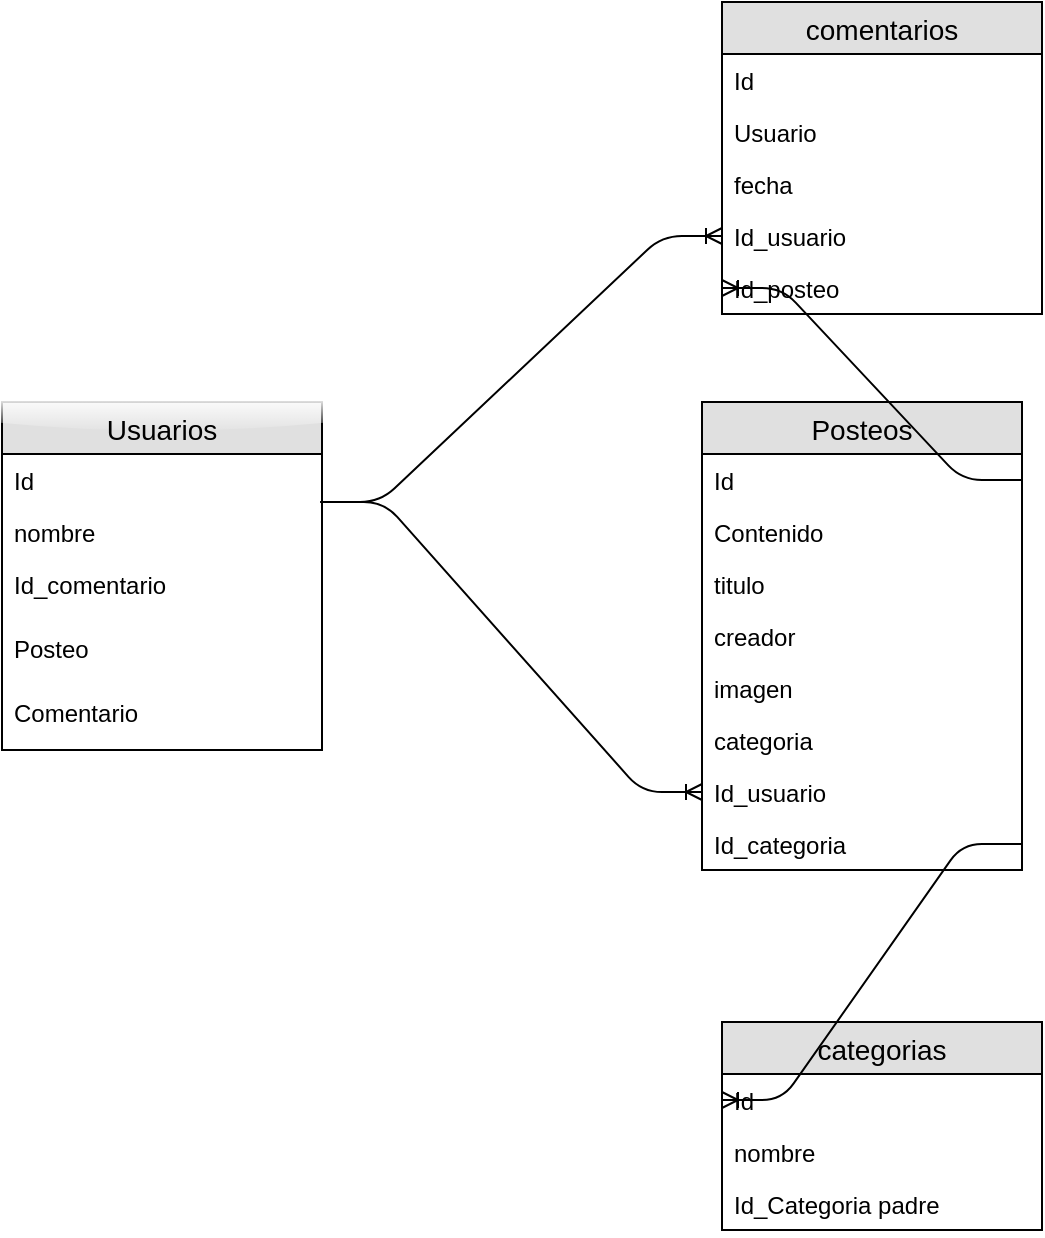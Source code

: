 <mxfile version="10.7.5" type="device"><diagram id="WCTQEQTLGCUz0PHnMpwo" name="Página-1"><mxGraphModel dx="1154" dy="741" grid="1" gridSize="10" guides="1" tooltips="1" connect="1" arrows="1" fold="1" page="1" pageScale="1" pageWidth="827" pageHeight="1169" math="0" shadow="0"><root><mxCell id="0"/><mxCell id="1" parent="0"/><mxCell id="6HGPqtGRIIwzpMmkYRlc-3" value="Usuarios" style="swimlane;fontStyle=0;childLayout=stackLayout;horizontal=1;startSize=26;fillColor=#e0e0e0;horizontalStack=0;resizeParent=1;resizeParentMax=0;resizeLast=0;collapsible=1;marginBottom=0;swimlaneFillColor=#ffffff;align=center;fontSize=14;shadow=0;rounded=0;glass=1;" vertex="1" parent="1"><mxGeometry x="170" y="260" width="160" height="174" as="geometry"/></mxCell><mxCell id="6HGPqtGRIIwzpMmkYRlc-4" value="Id" style="text;strokeColor=none;fillColor=none;spacingLeft=4;spacingRight=4;overflow=hidden;rotatable=0;points=[[0,0.5],[1,0.5]];portConstraint=eastwest;fontSize=12;" vertex="1" parent="6HGPqtGRIIwzpMmkYRlc-3"><mxGeometry y="26" width="160" height="26" as="geometry"/></mxCell><mxCell id="6HGPqtGRIIwzpMmkYRlc-5" value="nombre" style="text;strokeColor=none;fillColor=none;spacingLeft=4;spacingRight=4;overflow=hidden;rotatable=0;points=[[0,0.5],[1,0.5]];portConstraint=eastwest;fontSize=12;" vertex="1" parent="6HGPqtGRIIwzpMmkYRlc-3"><mxGeometry y="52" width="160" height="26" as="geometry"/></mxCell><mxCell id="6HGPqtGRIIwzpMmkYRlc-6" value="Id_comentario" style="text;strokeColor=none;fillColor=none;spacingLeft=4;spacingRight=4;overflow=hidden;rotatable=0;points=[[0,0.5],[1,0.5]];portConstraint=eastwest;fontSize=12;" vertex="1" parent="6HGPqtGRIIwzpMmkYRlc-3"><mxGeometry y="78" width="160" height="32" as="geometry"/></mxCell><mxCell id="6HGPqtGRIIwzpMmkYRlc-27" value="Posteo&#xA;" style="text;strokeColor=none;fillColor=none;spacingLeft=4;spacingRight=4;overflow=hidden;rotatable=0;points=[[0,0.5],[1,0.5]];portConstraint=eastwest;fontSize=12;" vertex="1" parent="6HGPqtGRIIwzpMmkYRlc-3"><mxGeometry y="110" width="160" height="32" as="geometry"/></mxCell><mxCell id="6HGPqtGRIIwzpMmkYRlc-28" value="Comentario" style="text;strokeColor=none;fillColor=none;spacingLeft=4;spacingRight=4;overflow=hidden;rotatable=0;points=[[0,0.5],[1,0.5]];portConstraint=eastwest;fontSize=12;" vertex="1" parent="6HGPqtGRIIwzpMmkYRlc-3"><mxGeometry y="142" width="160" height="32" as="geometry"/></mxCell><mxCell id="6HGPqtGRIIwzpMmkYRlc-7" value="comentarios" style="swimlane;fontStyle=0;childLayout=stackLayout;horizontal=1;startSize=26;fillColor=#e0e0e0;horizontalStack=0;resizeParent=1;resizeParentMax=0;resizeLast=0;collapsible=1;marginBottom=0;swimlaneFillColor=#ffffff;align=center;fontSize=14;" vertex="1" parent="1"><mxGeometry x="530" y="60" width="160" height="156" as="geometry"/></mxCell><mxCell id="6HGPqtGRIIwzpMmkYRlc-8" value="Id" style="text;strokeColor=none;fillColor=none;spacingLeft=4;spacingRight=4;overflow=hidden;rotatable=0;points=[[0,0.5],[1,0.5]];portConstraint=eastwest;fontSize=12;" vertex="1" parent="6HGPqtGRIIwzpMmkYRlc-7"><mxGeometry y="26" width="160" height="26" as="geometry"/></mxCell><mxCell id="6HGPqtGRIIwzpMmkYRlc-9" value="Usuario" style="text;strokeColor=none;fillColor=none;spacingLeft=4;spacingRight=4;overflow=hidden;rotatable=0;points=[[0,0.5],[1,0.5]];portConstraint=eastwest;fontSize=12;" vertex="1" parent="6HGPqtGRIIwzpMmkYRlc-7"><mxGeometry y="52" width="160" height="26" as="geometry"/></mxCell><mxCell id="6HGPqtGRIIwzpMmkYRlc-10" value="fecha" style="text;strokeColor=none;fillColor=none;spacingLeft=4;spacingRight=4;overflow=hidden;rotatable=0;points=[[0,0.5],[1,0.5]];portConstraint=eastwest;fontSize=12;" vertex="1" parent="6HGPqtGRIIwzpMmkYRlc-7"><mxGeometry y="78" width="160" height="26" as="geometry"/></mxCell><mxCell id="6HGPqtGRIIwzpMmkYRlc-42" value="Id_usuario" style="text;strokeColor=none;fillColor=none;spacingLeft=4;spacingRight=4;overflow=hidden;rotatable=0;points=[[0,0.5],[1,0.5]];portConstraint=eastwest;fontSize=12;" vertex="1" parent="6HGPqtGRIIwzpMmkYRlc-7"><mxGeometry y="104" width="160" height="26" as="geometry"/></mxCell><mxCell id="6HGPqtGRIIwzpMmkYRlc-44" value="Id_posteo" style="text;strokeColor=none;fillColor=none;spacingLeft=4;spacingRight=4;overflow=hidden;rotatable=0;points=[[0,0.5],[1,0.5]];portConstraint=eastwest;fontSize=12;" vertex="1" parent="6HGPqtGRIIwzpMmkYRlc-7"><mxGeometry y="130" width="160" height="26" as="geometry"/></mxCell><mxCell id="6HGPqtGRIIwzpMmkYRlc-11" value="Posteos" style="swimlane;fontStyle=0;childLayout=stackLayout;horizontal=1;startSize=26;fillColor=#e0e0e0;horizontalStack=0;resizeParent=1;resizeParentMax=0;resizeLast=0;collapsible=1;marginBottom=0;swimlaneFillColor=#ffffff;align=center;fontSize=14;" vertex="1" parent="1"><mxGeometry x="520" y="260" width="160" height="234" as="geometry"/></mxCell><mxCell id="6HGPqtGRIIwzpMmkYRlc-12" value="Id" style="text;strokeColor=none;fillColor=none;spacingLeft=4;spacingRight=4;overflow=hidden;rotatable=0;points=[[0,0.5],[1,0.5]];portConstraint=eastwest;fontSize=12;" vertex="1" parent="6HGPqtGRIIwzpMmkYRlc-11"><mxGeometry y="26" width="160" height="26" as="geometry"/></mxCell><mxCell id="6HGPqtGRIIwzpMmkYRlc-13" value="Contenido&#xA;" style="text;strokeColor=none;fillColor=none;spacingLeft=4;spacingRight=4;overflow=hidden;rotatable=0;points=[[0,0.5],[1,0.5]];portConstraint=eastwest;fontSize=12;" vertex="1" parent="6HGPqtGRIIwzpMmkYRlc-11"><mxGeometry y="52" width="160" height="26" as="geometry"/></mxCell><mxCell id="6HGPqtGRIIwzpMmkYRlc-14" value="titulo" style="text;strokeColor=none;fillColor=none;spacingLeft=4;spacingRight=4;overflow=hidden;rotatable=0;points=[[0,0.5],[1,0.5]];portConstraint=eastwest;fontSize=12;" vertex="1" parent="6HGPqtGRIIwzpMmkYRlc-11"><mxGeometry y="78" width="160" height="26" as="geometry"/></mxCell><mxCell id="6HGPqtGRIIwzpMmkYRlc-31" value="creador" style="text;strokeColor=none;fillColor=none;spacingLeft=4;spacingRight=4;overflow=hidden;rotatable=0;points=[[0,0.5],[1,0.5]];portConstraint=eastwest;fontSize=12;" vertex="1" parent="6HGPqtGRIIwzpMmkYRlc-11"><mxGeometry y="104" width="160" height="26" as="geometry"/></mxCell><mxCell id="6HGPqtGRIIwzpMmkYRlc-33" value="imagen" style="text;strokeColor=none;fillColor=none;spacingLeft=4;spacingRight=4;overflow=hidden;rotatable=0;points=[[0,0.5],[1,0.5]];portConstraint=eastwest;fontSize=12;" vertex="1" parent="6HGPqtGRIIwzpMmkYRlc-11"><mxGeometry y="130" width="160" height="26" as="geometry"/></mxCell><mxCell id="6HGPqtGRIIwzpMmkYRlc-36" value="categoria" style="text;strokeColor=none;fillColor=none;spacingLeft=4;spacingRight=4;overflow=hidden;rotatable=0;points=[[0,0.5],[1,0.5]];portConstraint=eastwest;fontSize=12;" vertex="1" parent="6HGPqtGRIIwzpMmkYRlc-11"><mxGeometry y="156" width="160" height="26" as="geometry"/></mxCell><mxCell id="6HGPqtGRIIwzpMmkYRlc-45" value="Id_usuario" style="text;strokeColor=none;fillColor=none;spacingLeft=4;spacingRight=4;overflow=hidden;rotatable=0;points=[[0,0.5],[1,0.5]];portConstraint=eastwest;fontSize=12;" vertex="1" parent="6HGPqtGRIIwzpMmkYRlc-11"><mxGeometry y="182" width="160" height="26" as="geometry"/></mxCell><mxCell id="6HGPqtGRIIwzpMmkYRlc-46" value="Id_categoria" style="text;strokeColor=none;fillColor=none;spacingLeft=4;spacingRight=4;overflow=hidden;rotatable=0;points=[[0,0.5],[1,0.5]];portConstraint=eastwest;fontSize=12;" vertex="1" parent="6HGPqtGRIIwzpMmkYRlc-11"><mxGeometry y="208" width="160" height="26" as="geometry"/></mxCell><mxCell id="6HGPqtGRIIwzpMmkYRlc-15" value="categorias" style="swimlane;fontStyle=0;childLayout=stackLayout;horizontal=1;startSize=26;fillColor=#e0e0e0;horizontalStack=0;resizeParent=1;resizeParentMax=0;resizeLast=0;collapsible=1;marginBottom=0;swimlaneFillColor=#ffffff;align=center;fontSize=14;" vertex="1" parent="1"><mxGeometry x="530" y="570" width="160" height="104" as="geometry"/></mxCell><mxCell id="6HGPqtGRIIwzpMmkYRlc-16" value="Id" style="text;strokeColor=none;fillColor=none;spacingLeft=4;spacingRight=4;overflow=hidden;rotatable=0;points=[[0,0.5],[1,0.5]];portConstraint=eastwest;fontSize=12;" vertex="1" parent="6HGPqtGRIIwzpMmkYRlc-15"><mxGeometry y="26" width="160" height="26" as="geometry"/></mxCell><mxCell id="6HGPqtGRIIwzpMmkYRlc-17" value="nombre" style="text;strokeColor=none;fillColor=none;spacingLeft=4;spacingRight=4;overflow=hidden;rotatable=0;points=[[0,0.5],[1,0.5]];portConstraint=eastwest;fontSize=12;" vertex="1" parent="6HGPqtGRIIwzpMmkYRlc-15"><mxGeometry y="52" width="160" height="26" as="geometry"/></mxCell><mxCell id="6HGPqtGRIIwzpMmkYRlc-48" value="Id_Categoria padre" style="text;strokeColor=none;fillColor=none;spacingLeft=4;spacingRight=4;overflow=hidden;rotatable=0;points=[[0,0.5],[1,0.5]];portConstraint=eastwest;fontSize=12;" vertex="1" parent="6HGPqtGRIIwzpMmkYRlc-15"><mxGeometry y="78" width="160" height="26" as="geometry"/></mxCell><mxCell id="6HGPqtGRIIwzpMmkYRlc-50" value="" style="edgeStyle=entityRelationEdgeStyle;fontSize=12;html=1;endArrow=ERoneToMany;exitX=0.994;exitY=0.923;exitDx=0;exitDy=0;exitPerimeter=0;entryX=0;entryY=0.5;entryDx=0;entryDy=0;" edge="1" parent="1" source="6HGPqtGRIIwzpMmkYRlc-4" target="6HGPqtGRIIwzpMmkYRlc-42"><mxGeometry width="100" height="100" relative="1" as="geometry"><mxPoint x="280" y="110" as="sourcePoint"/><mxPoint x="450" y="80" as="targetPoint"/></mxGeometry></mxCell><mxCell id="6HGPqtGRIIwzpMmkYRlc-55" value="" style="edgeStyle=entityRelationEdgeStyle;fontSize=12;html=1;endArrow=ERoneToMany;entryX=0;entryY=0.5;entryDx=0;entryDy=0;exitX=1;exitY=0.5;exitDx=0;exitDy=0;" edge="1" parent="1" source="6HGPqtGRIIwzpMmkYRlc-12" target="6HGPqtGRIIwzpMmkYRlc-44"><mxGeometry width="100" height="100" relative="1" as="geometry"><mxPoint x="380" y="400" as="sourcePoint"/><mxPoint x="500" y="240" as="targetPoint"/></mxGeometry></mxCell><mxCell id="6HGPqtGRIIwzpMmkYRlc-60" value="" style="edgeStyle=entityRelationEdgeStyle;fontSize=12;html=1;endArrow=ERoneToMany;exitX=1.006;exitY=0.923;exitDx=0;exitDy=0;exitPerimeter=0;" edge="1" parent="1" source="6HGPqtGRIIwzpMmkYRlc-4" target="6HGPqtGRIIwzpMmkYRlc-45"><mxGeometry width="100" height="100" relative="1" as="geometry"><mxPoint x="270" y="290" as="sourcePoint"/><mxPoint x="370" y="190" as="targetPoint"/></mxGeometry></mxCell><mxCell id="6HGPqtGRIIwzpMmkYRlc-61" value="" style="edgeStyle=entityRelationEdgeStyle;fontSize=12;html=1;endArrow=ERoneToMany;exitX=1;exitY=0.5;exitDx=0;exitDy=0;entryX=0;entryY=0.5;entryDx=0;entryDy=0;" edge="1" parent="1" source="6HGPqtGRIIwzpMmkYRlc-46" target="6HGPqtGRIIwzpMmkYRlc-16"><mxGeometry width="100" height="100" relative="1" as="geometry"><mxPoint x="380" y="640" as="sourcePoint"/><mxPoint x="480" y="540" as="targetPoint"/></mxGeometry></mxCell></root></mxGraphModel></diagram></mxfile>